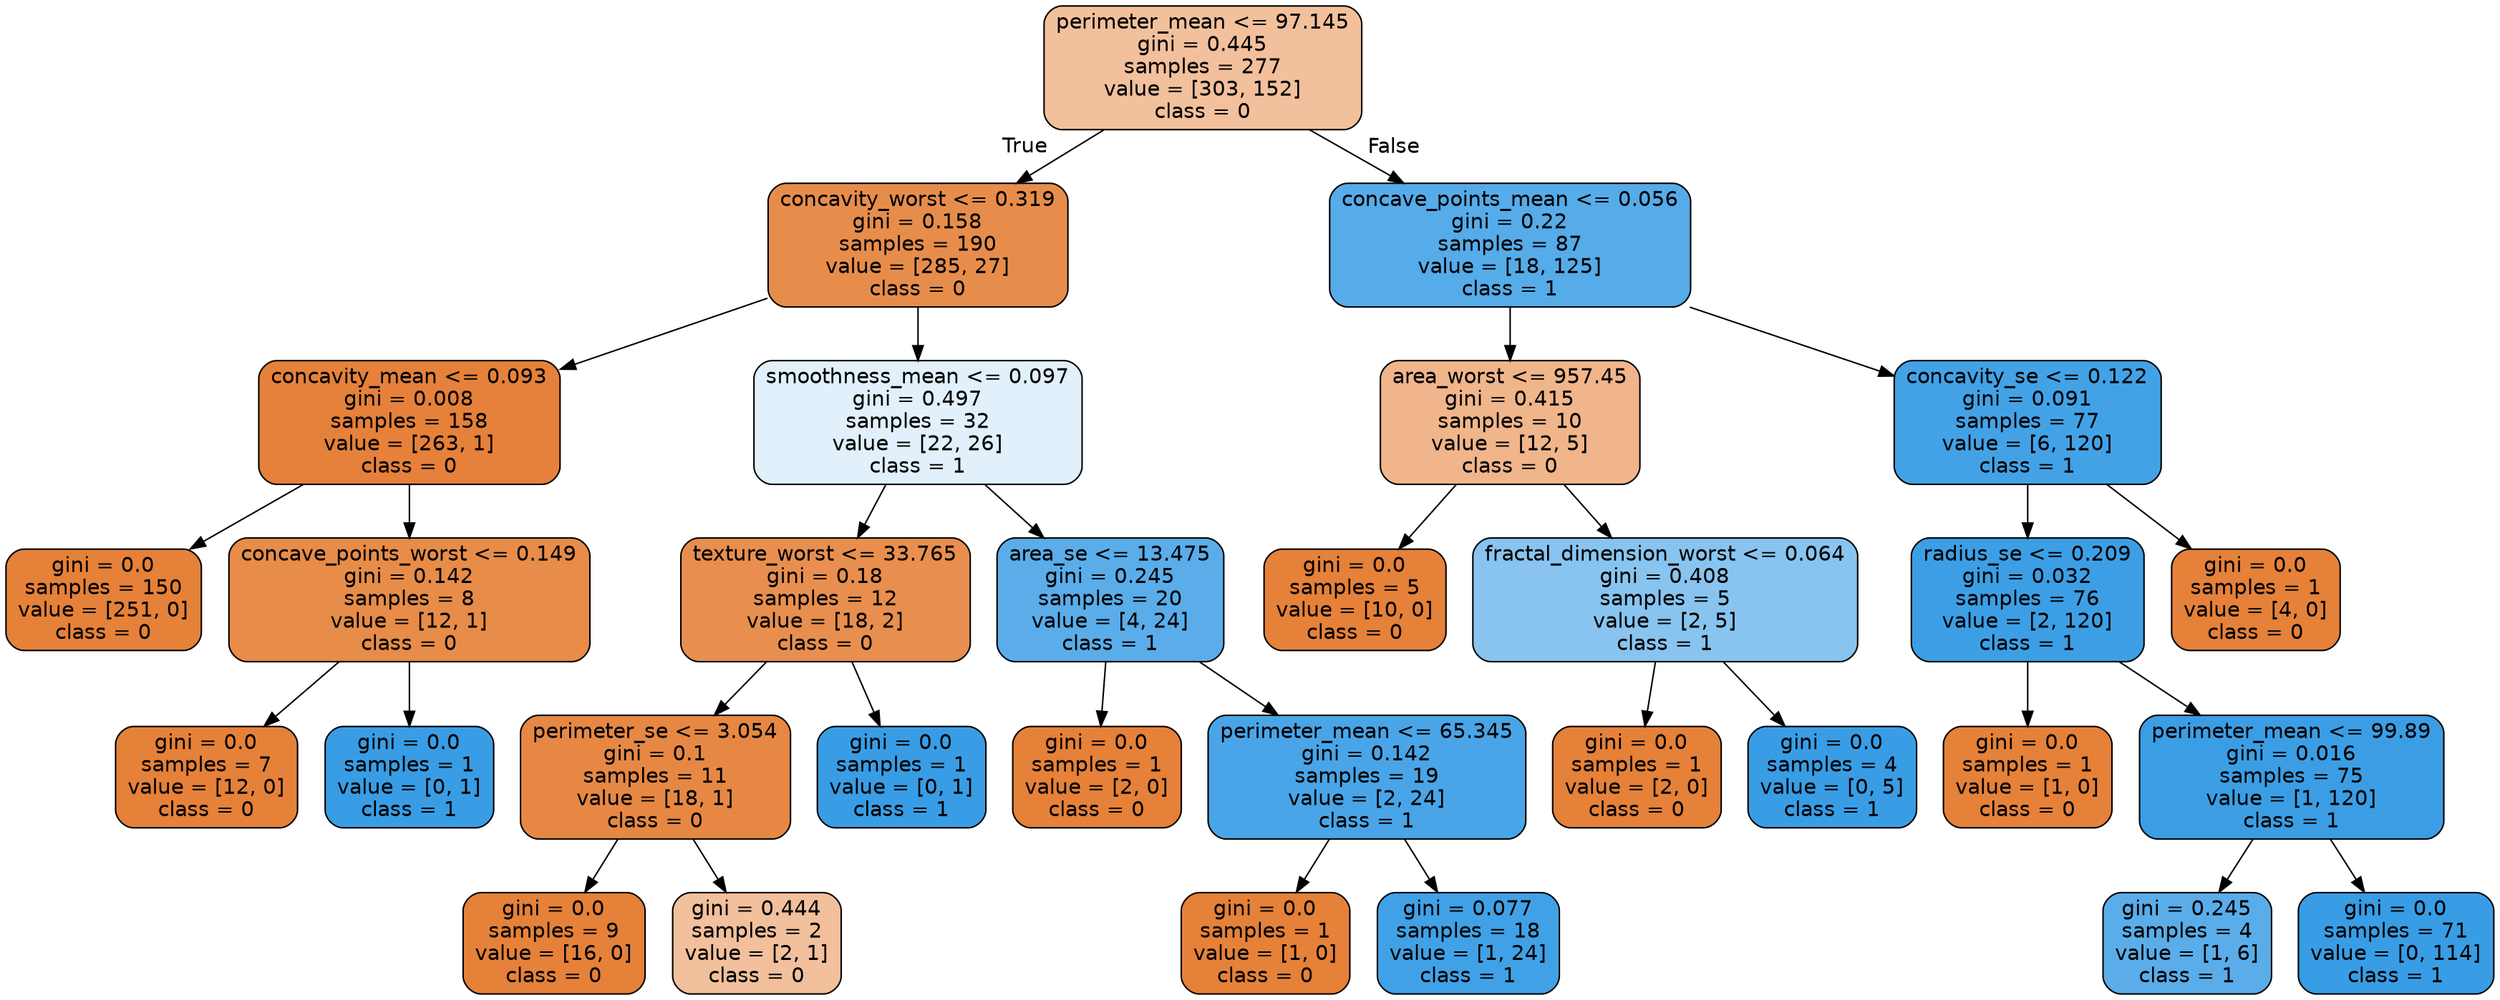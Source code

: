digraph Tree {
node [shape=box, style="filled, rounded", color="black", fontname="helvetica"] ;
edge [fontname="helvetica"] ;
0 [label="perimeter_mean <= 97.145\ngini = 0.445\nsamples = 277\nvalue = [303, 152]\nclass = 0", fillcolor="#f2c09c"] ;
1 [label="concavity_worst <= 0.319\ngini = 0.158\nsamples = 190\nvalue = [285, 27]\nclass = 0", fillcolor="#e78d4c"] ;
0 -> 1 [labeldistance=2.5, labelangle=45, headlabel="True"] ;
2 [label="concavity_mean <= 0.093\ngini = 0.008\nsamples = 158\nvalue = [263, 1]\nclass = 0", fillcolor="#e5813a"] ;
1 -> 2 ;
3 [label="gini = 0.0\nsamples = 150\nvalue = [251, 0]\nclass = 0", fillcolor="#e58139"] ;
2 -> 3 ;
4 [label="concave_points_worst <= 0.149\ngini = 0.142\nsamples = 8\nvalue = [12, 1]\nclass = 0", fillcolor="#e78c49"] ;
2 -> 4 ;
5 [label="gini = 0.0\nsamples = 7\nvalue = [12, 0]\nclass = 0", fillcolor="#e58139"] ;
4 -> 5 ;
6 [label="gini = 0.0\nsamples = 1\nvalue = [0, 1]\nclass = 1", fillcolor="#399de5"] ;
4 -> 6 ;
7 [label="smoothness_mean <= 0.097\ngini = 0.497\nsamples = 32\nvalue = [22, 26]\nclass = 1", fillcolor="#e1f0fb"] ;
1 -> 7 ;
8 [label="texture_worst <= 33.765\ngini = 0.18\nsamples = 12\nvalue = [18, 2]\nclass = 0", fillcolor="#e88f4f"] ;
7 -> 8 ;
9 [label="perimeter_se <= 3.054\ngini = 0.1\nsamples = 11\nvalue = [18, 1]\nclass = 0", fillcolor="#e68844"] ;
8 -> 9 ;
10 [label="gini = 0.0\nsamples = 9\nvalue = [16, 0]\nclass = 0", fillcolor="#e58139"] ;
9 -> 10 ;
11 [label="gini = 0.444\nsamples = 2\nvalue = [2, 1]\nclass = 0", fillcolor="#f2c09c"] ;
9 -> 11 ;
12 [label="gini = 0.0\nsamples = 1\nvalue = [0, 1]\nclass = 1", fillcolor="#399de5"] ;
8 -> 12 ;
13 [label="area_se <= 13.475\ngini = 0.245\nsamples = 20\nvalue = [4, 24]\nclass = 1", fillcolor="#5aade9"] ;
7 -> 13 ;
14 [label="gini = 0.0\nsamples = 1\nvalue = [2, 0]\nclass = 0", fillcolor="#e58139"] ;
13 -> 14 ;
15 [label="perimeter_mean <= 65.345\ngini = 0.142\nsamples = 19\nvalue = [2, 24]\nclass = 1", fillcolor="#49a5e7"] ;
13 -> 15 ;
16 [label="gini = 0.0\nsamples = 1\nvalue = [1, 0]\nclass = 0", fillcolor="#e58139"] ;
15 -> 16 ;
17 [label="gini = 0.077\nsamples = 18\nvalue = [1, 24]\nclass = 1", fillcolor="#41a1e6"] ;
15 -> 17 ;
18 [label="concave_points_mean <= 0.056\ngini = 0.22\nsamples = 87\nvalue = [18, 125]\nclass = 1", fillcolor="#56abe9"] ;
0 -> 18 [labeldistance=2.5, labelangle=-45, headlabel="False"] ;
19 [label="area_worst <= 957.45\ngini = 0.415\nsamples = 10\nvalue = [12, 5]\nclass = 0", fillcolor="#f0b58b"] ;
18 -> 19 ;
20 [label="gini = 0.0\nsamples = 5\nvalue = [10, 0]\nclass = 0", fillcolor="#e58139"] ;
19 -> 20 ;
21 [label="fractal_dimension_worst <= 0.064\ngini = 0.408\nsamples = 5\nvalue = [2, 5]\nclass = 1", fillcolor="#88c4ef"] ;
19 -> 21 ;
22 [label="gini = 0.0\nsamples = 1\nvalue = [2, 0]\nclass = 0", fillcolor="#e58139"] ;
21 -> 22 ;
23 [label="gini = 0.0\nsamples = 4\nvalue = [0, 5]\nclass = 1", fillcolor="#399de5"] ;
21 -> 23 ;
24 [label="concavity_se <= 0.122\ngini = 0.091\nsamples = 77\nvalue = [6, 120]\nclass = 1", fillcolor="#43a2e6"] ;
18 -> 24 ;
25 [label="radius_se <= 0.209\ngini = 0.032\nsamples = 76\nvalue = [2, 120]\nclass = 1", fillcolor="#3c9fe5"] ;
24 -> 25 ;
26 [label="gini = 0.0\nsamples = 1\nvalue = [1, 0]\nclass = 0", fillcolor="#e58139"] ;
25 -> 26 ;
27 [label="perimeter_mean <= 99.89\ngini = 0.016\nsamples = 75\nvalue = [1, 120]\nclass = 1", fillcolor="#3b9ee5"] ;
25 -> 27 ;
28 [label="gini = 0.245\nsamples = 4\nvalue = [1, 6]\nclass = 1", fillcolor="#5aade9"] ;
27 -> 28 ;
29 [label="gini = 0.0\nsamples = 71\nvalue = [0, 114]\nclass = 1", fillcolor="#399de5"] ;
27 -> 29 ;
30 [label="gini = 0.0\nsamples = 1\nvalue = [4, 0]\nclass = 0", fillcolor="#e58139"] ;
24 -> 30 ;
}